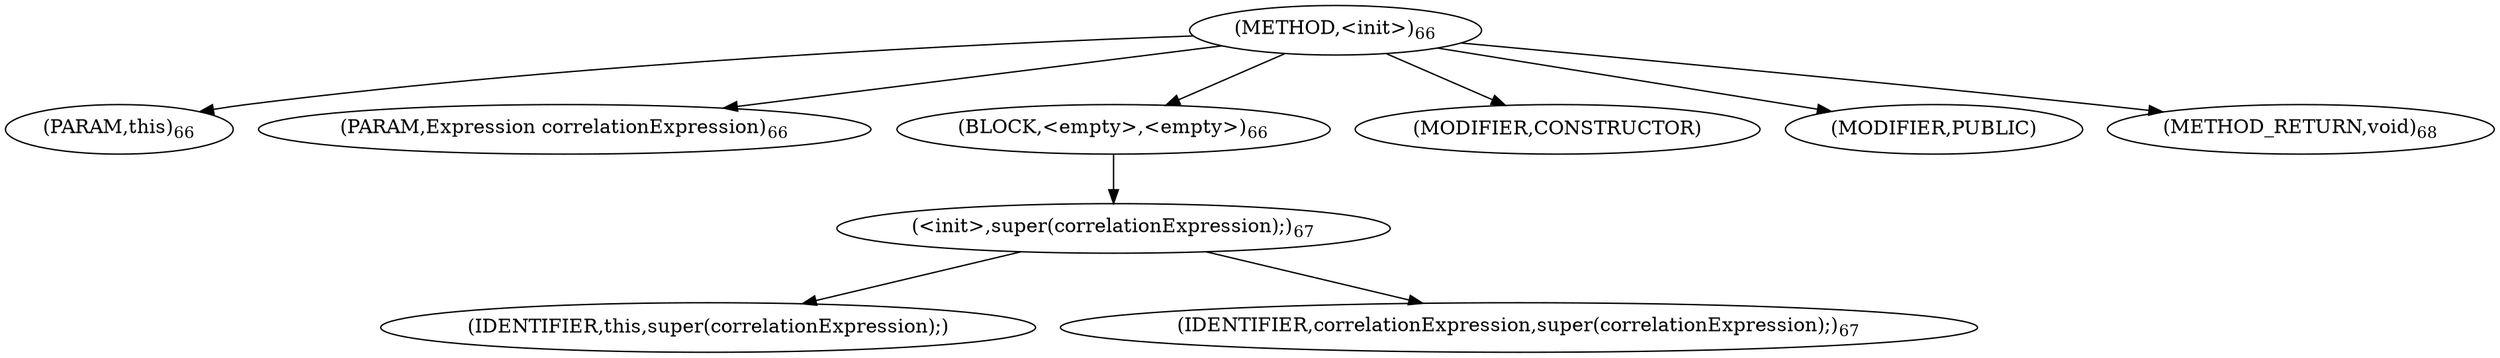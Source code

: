 digraph "&lt;init&gt;" {  
"123" [label = <(METHOD,&lt;init&gt;)<SUB>66</SUB>> ]
"4" [label = <(PARAM,this)<SUB>66</SUB>> ]
"124" [label = <(PARAM,Expression correlationExpression)<SUB>66</SUB>> ]
"125" [label = <(BLOCK,&lt;empty&gt;,&lt;empty&gt;)<SUB>66</SUB>> ]
"126" [label = <(&lt;init&gt;,super(correlationExpression);)<SUB>67</SUB>> ]
"3" [label = <(IDENTIFIER,this,super(correlationExpression);)> ]
"127" [label = <(IDENTIFIER,correlationExpression,super(correlationExpression);)<SUB>67</SUB>> ]
"128" [label = <(MODIFIER,CONSTRUCTOR)> ]
"129" [label = <(MODIFIER,PUBLIC)> ]
"130" [label = <(METHOD_RETURN,void)<SUB>68</SUB>> ]
  "123" -> "4" 
  "123" -> "124" 
  "123" -> "125" 
  "123" -> "128" 
  "123" -> "129" 
  "123" -> "130" 
  "125" -> "126" 
  "126" -> "3" 
  "126" -> "127" 
}
